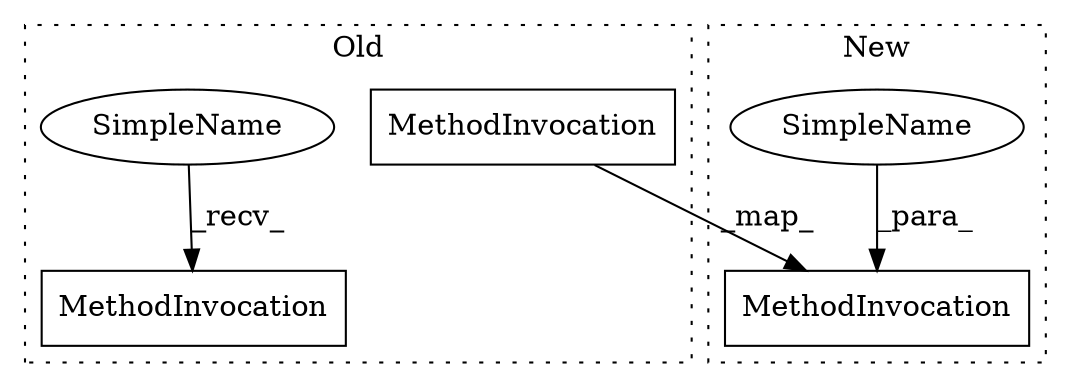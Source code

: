 digraph G {
subgraph cluster0 {
2 [label="MethodInvocation" a="32" s="2817,2842" l="5,1" shape="box"];
3 [label="MethodInvocation" a="32" s="2771,2795" l="5,1" shape="box"];
4 [label="SimpleName" a="42" s="2808" l="8" shape="ellipse"];
label = "Old";
style="dotted";
}
subgraph cluster1 {
1 [label="MethodInvocation" a="32" s="3635,3659" l="5,1" shape="box"];
5 [label="SimpleName" a="42" s="3582" l="6" shape="ellipse"];
label = "New";
style="dotted";
}
3 -> 1 [label="_map_"];
4 -> 2 [label="_recv_"];
5 -> 1 [label="_para_"];
}